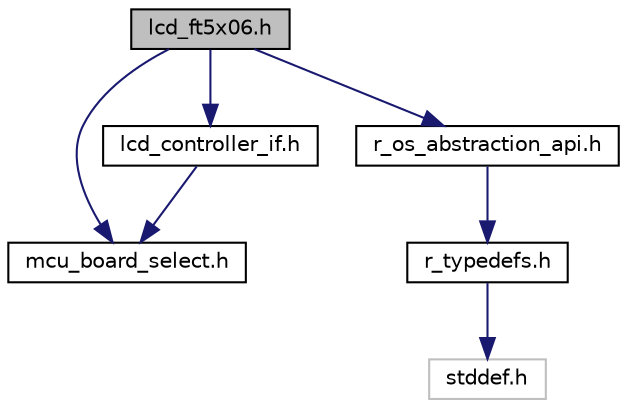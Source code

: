 digraph "lcd_ft5x06.h"
{
 // LATEX_PDF_SIZE
  edge [fontname="Helvetica",fontsize="10",labelfontname="Helvetica",labelfontsize="10"];
  node [fontname="Helvetica",fontsize="10",shape=record];
  Node1 [label="lcd_ft5x06.h",height=0.2,width=0.4,color="black", fillcolor="grey75", style="filled", fontcolor="black",tooltip="LCD Driver internal hedder."];
  Node1 -> Node2 [color="midnightblue",fontsize="10",style="solid",fontname="Helvetica"];
  Node2 [label="mcu_board_select.h",height=0.2,width=0.4,color="black", fillcolor="white", style="filled",URL="$d4/d2b/mcu__board__select_8h.html",tooltip=" "];
  Node1 -> Node3 [color="midnightblue",fontsize="10",style="solid",fontname="Helvetica"];
  Node3 [label="r_os_abstraction_api.h",height=0.2,width=0.4,color="black", fillcolor="white", style="filled",URL="$df/d66/r__os__abstraction__api_8h.html",tooltip=" "];
  Node3 -> Node4 [color="midnightblue",fontsize="10",style="solid",fontname="Helvetica"];
  Node4 [label="r_typedefs.h",height=0.2,width=0.4,color="black", fillcolor="white", style="filled",URL="$d9/de3/r__typedefs_8h.html",tooltip=" "];
  Node4 -> Node5 [color="midnightblue",fontsize="10",style="solid",fontname="Helvetica"];
  Node5 [label="stddef.h",height=0.2,width=0.4,color="grey75", fillcolor="white", style="filled",tooltip=" "];
  Node1 -> Node6 [color="midnightblue",fontsize="10",style="solid",fontname="Helvetica"];
  Node6 [label="lcd_controller_if.h",height=0.2,width=0.4,color="black", fillcolor="white", style="filled",URL="$d0/d9b/lcd__controller__if_8h.html",tooltip=" "];
  Node6 -> Node2 [color="midnightblue",fontsize="10",style="solid",fontname="Helvetica"];
}
